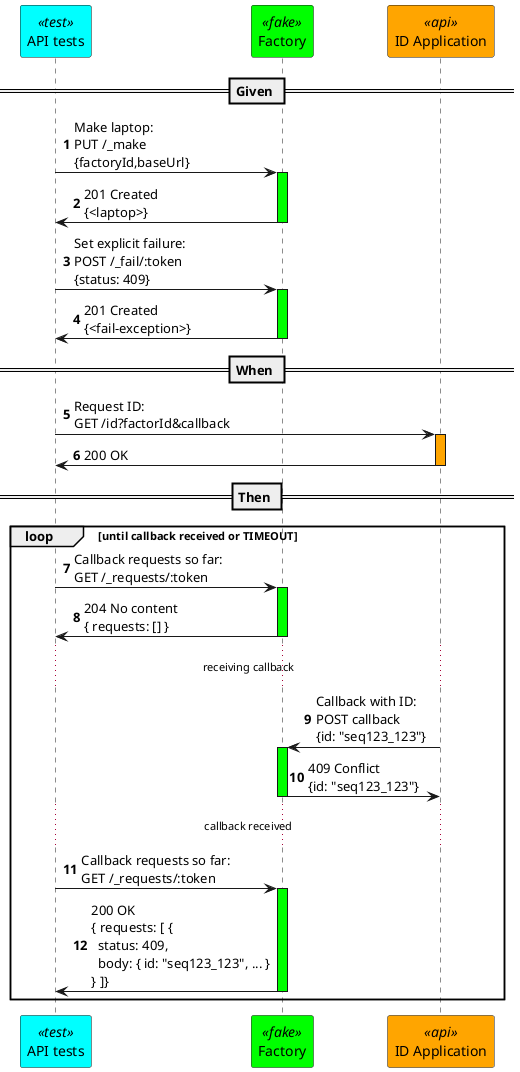 @startuml 02_negative_fail

skinparam participant {
    backgroundColor<<test>> Aqua
    backgroundColor<<fake>> Lime
    backgroundColor<<api>> Orange
}

participant "API tests" as API <<test>> order 10
participant "Factory" as Factory <<fake>> order 20
participant "ID Application" as ID <<api>> order 30

autonumber

== Given ==

API -> Factory : Make laptop:\nPUT /_make\n{factoryId,baseUrl}
activate Factory #Lime
Factory -> API : 201 Created\n{<laptop>}
deactivate Factory

API -> Factory : Set explicit failure:\nPOST /_fail/:token\n{status: 409}
activate Factory #Lime
Factory -> API : 201 Created\n{<fail-exception>}
deactivate Factory

== When ==

API -> ID : Request ID:\nGET /id?factorId&callback
activate ID #Orange
ID -> API : 200 OK
deactivate ID

== Then ==

loop until callback received or TIMEOUT
    API -> Factory : Callback requests so far:\nGET /_requests/:token
    activate Factory #Lime
    Factory -> API : 204 No content\n{ requests: [] }
    deactivate Factory

    ...receiving callback...

    ID -> Factory : Callback with ID:\nPOST callback\n{id: "seq123_123"}
    activate Factory #Lime
    Factory -> ID : 409 Conflict\n{id: "seq123_123"}
    deactivate Factory

    ...callback received...

    API -> Factory : Callback requests so far:\nGET /_requests/:token
    activate Factory #Lime
    Factory -> API : 200 OK\n{ requests: [ {\n  status: 409,\n  body: { id: "seq123_123", ... }\n} ]}
    deactivate Factory

end
@enduml
